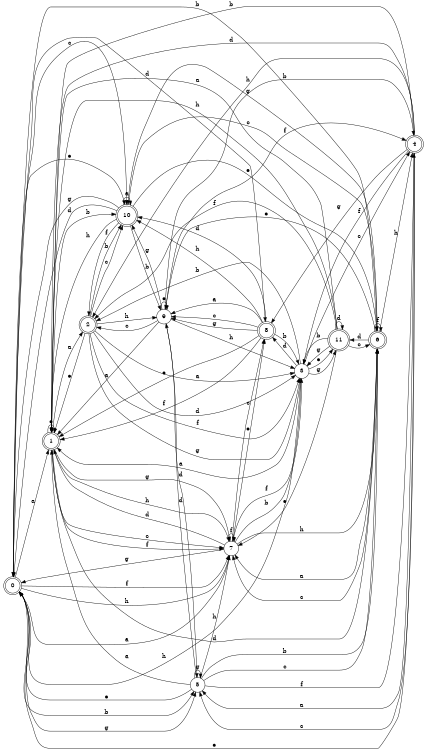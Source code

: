 digraph n10_10 {
__start0 [label="" shape="none"];

rankdir=LR;
size="8,5";

s0 [style="rounded,filled", color="black", fillcolor="white" shape="doublecircle", label="0"];
s1 [style="rounded,filled", color="black", fillcolor="white" shape="doublecircle", label="1"];
s2 [style="rounded,filled", color="black", fillcolor="white" shape="doublecircle", label="2"];
s3 [style="filled", color="black", fillcolor="white" shape="circle", label="3"];
s4 [style="rounded,filled", color="black", fillcolor="white" shape="doublecircle", label="4"];
s5 [style="filled", color="black", fillcolor="white" shape="circle", label="5"];
s6 [style="rounded,filled", color="black", fillcolor="white" shape="doublecircle", label="6"];
s7 [style="filled", color="black", fillcolor="white" shape="circle", label="7"];
s8 [style="rounded,filled", color="black", fillcolor="white" shape="doublecircle", label="8"];
s9 [style="filled", color="black", fillcolor="white" shape="circle", label="9"];
s10 [style="rounded,filled", color="black", fillcolor="white" shape="doublecircle", label="10"];
s11 [style="rounded,filled", color="black", fillcolor="white" shape="doublecircle", label="11"];
s0 -> s1 [label="a"];
s0 -> s5 [label="b"];
s0 -> s10 [label="c"];
s0 -> s8 [label="d"];
s0 -> s10 [label="e"];
s0 -> s7 [label="f"];
s0 -> s5 [label="g"];
s0 -> s7 [label="h"];
s1 -> s2 [label="a"];
s1 -> s10 [label="b"];
s1 -> s7 [label="c"];
s1 -> s6 [label="d"];
s1 -> s1 [label="e"];
s1 -> s7 [label="f"];
s1 -> s7 [label="g"];
s1 -> s7 [label="h"];
s2 -> s3 [label="a"];
s2 -> s10 [label="b"];
s2 -> s10 [label="c"];
s2 -> s3 [label="d"];
s2 -> s1 [label="e"];
s2 -> s3 [label="f"];
s2 -> s3 [label="g"];
s2 -> s9 [label="h"];
s3 -> s1 [label="a"];
s3 -> s2 [label="b"];
s3 -> s4 [label="c"];
s3 -> s8 [label="d"];
s3 -> s11 [label="e"];
s3 -> s7 [label="f"];
s3 -> s11 [label="g"];
s3 -> s0 [label="h"];
s4 -> s5 [label="a"];
s4 -> s1 [label="b"];
s4 -> s5 [label="c"];
s4 -> s1 [label="d"];
s4 -> s0 [label="e"];
s4 -> s3 [label="f"];
s4 -> s8 [label="g"];
s4 -> s2 [label="h"];
s5 -> s1 [label="a"];
s5 -> s6 [label="b"];
s5 -> s6 [label="c"];
s5 -> s9 [label="d"];
s5 -> s0 [label="e"];
s5 -> s4 [label="f"];
s5 -> s5 [label="g"];
s5 -> s7 [label="h"];
s6 -> s7 [label="a"];
s6 -> s0 [label="b"];
s6 -> s7 [label="c"];
s6 -> s11 [label="d"];
s6 -> s9 [label="e"];
s6 -> s6 [label="f"];
s6 -> s10 [label="g"];
s6 -> s4 [label="h"];
s7 -> s0 [label="a"];
s7 -> s3 [label="b"];
s7 -> s8 [label="c"];
s7 -> s1 [label="d"];
s7 -> s8 [label="e"];
s7 -> s7 [label="f"];
s7 -> s0 [label="g"];
s7 -> s6 [label="h"];
s8 -> s9 [label="a"];
s8 -> s3 [label="b"];
s8 -> s9 [label="c"];
s8 -> s10 [label="d"];
s8 -> s1 [label="e"];
s8 -> s1 [label="f"];
s8 -> s9 [label="g"];
s8 -> s10 [label="h"];
s9 -> s1 [label="a"];
s9 -> s4 [label="b"];
s9 -> s2 [label="c"];
s9 -> s5 [label="d"];
s9 -> s9 [label="e"];
s9 -> s4 [label="f"];
s9 -> s10 [label="g"];
s9 -> s3 [label="h"];
s10 -> s10 [label="a"];
s10 -> s9 [label="b"];
s10 -> s6 [label="c"];
s10 -> s0 [label="d"];
s10 -> s6 [label="e"];
s10 -> s2 [label="f"];
s10 -> s0 [label="g"];
s10 -> s1 [label="h"];
s11 -> s1 [label="a"];
s11 -> s3 [label="b"];
s11 -> s6 [label="c"];
s11 -> s11 [label="d"];
s11 -> s7 [label="e"];
s11 -> s2 [label="f"];
s11 -> s3 [label="g"];
s11 -> s1 [label="h"];

}